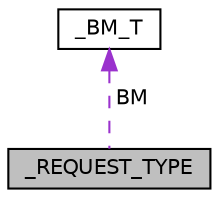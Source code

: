 digraph "_REQUEST_TYPE"
{
  edge [fontname="Helvetica",fontsize="10",labelfontname="Helvetica",labelfontsize="10"];
  node [fontname="Helvetica",fontsize="10",shape=record];
  Node1 [label="_REQUEST_TYPE",height=0.2,width=0.4,color="black", fillcolor="grey75", style="filled", fontcolor="black"];
  Node2 -> Node1 [dir="back",color="darkorchid3",fontsize="10",style="dashed",label=" BM" ,fontname="Helvetica"];
  Node2 [label="_BM_T",height=0.2,width=0.4,color="black", fillcolor="white", style="filled",URL="$struct___b_m___t.html"];
}
